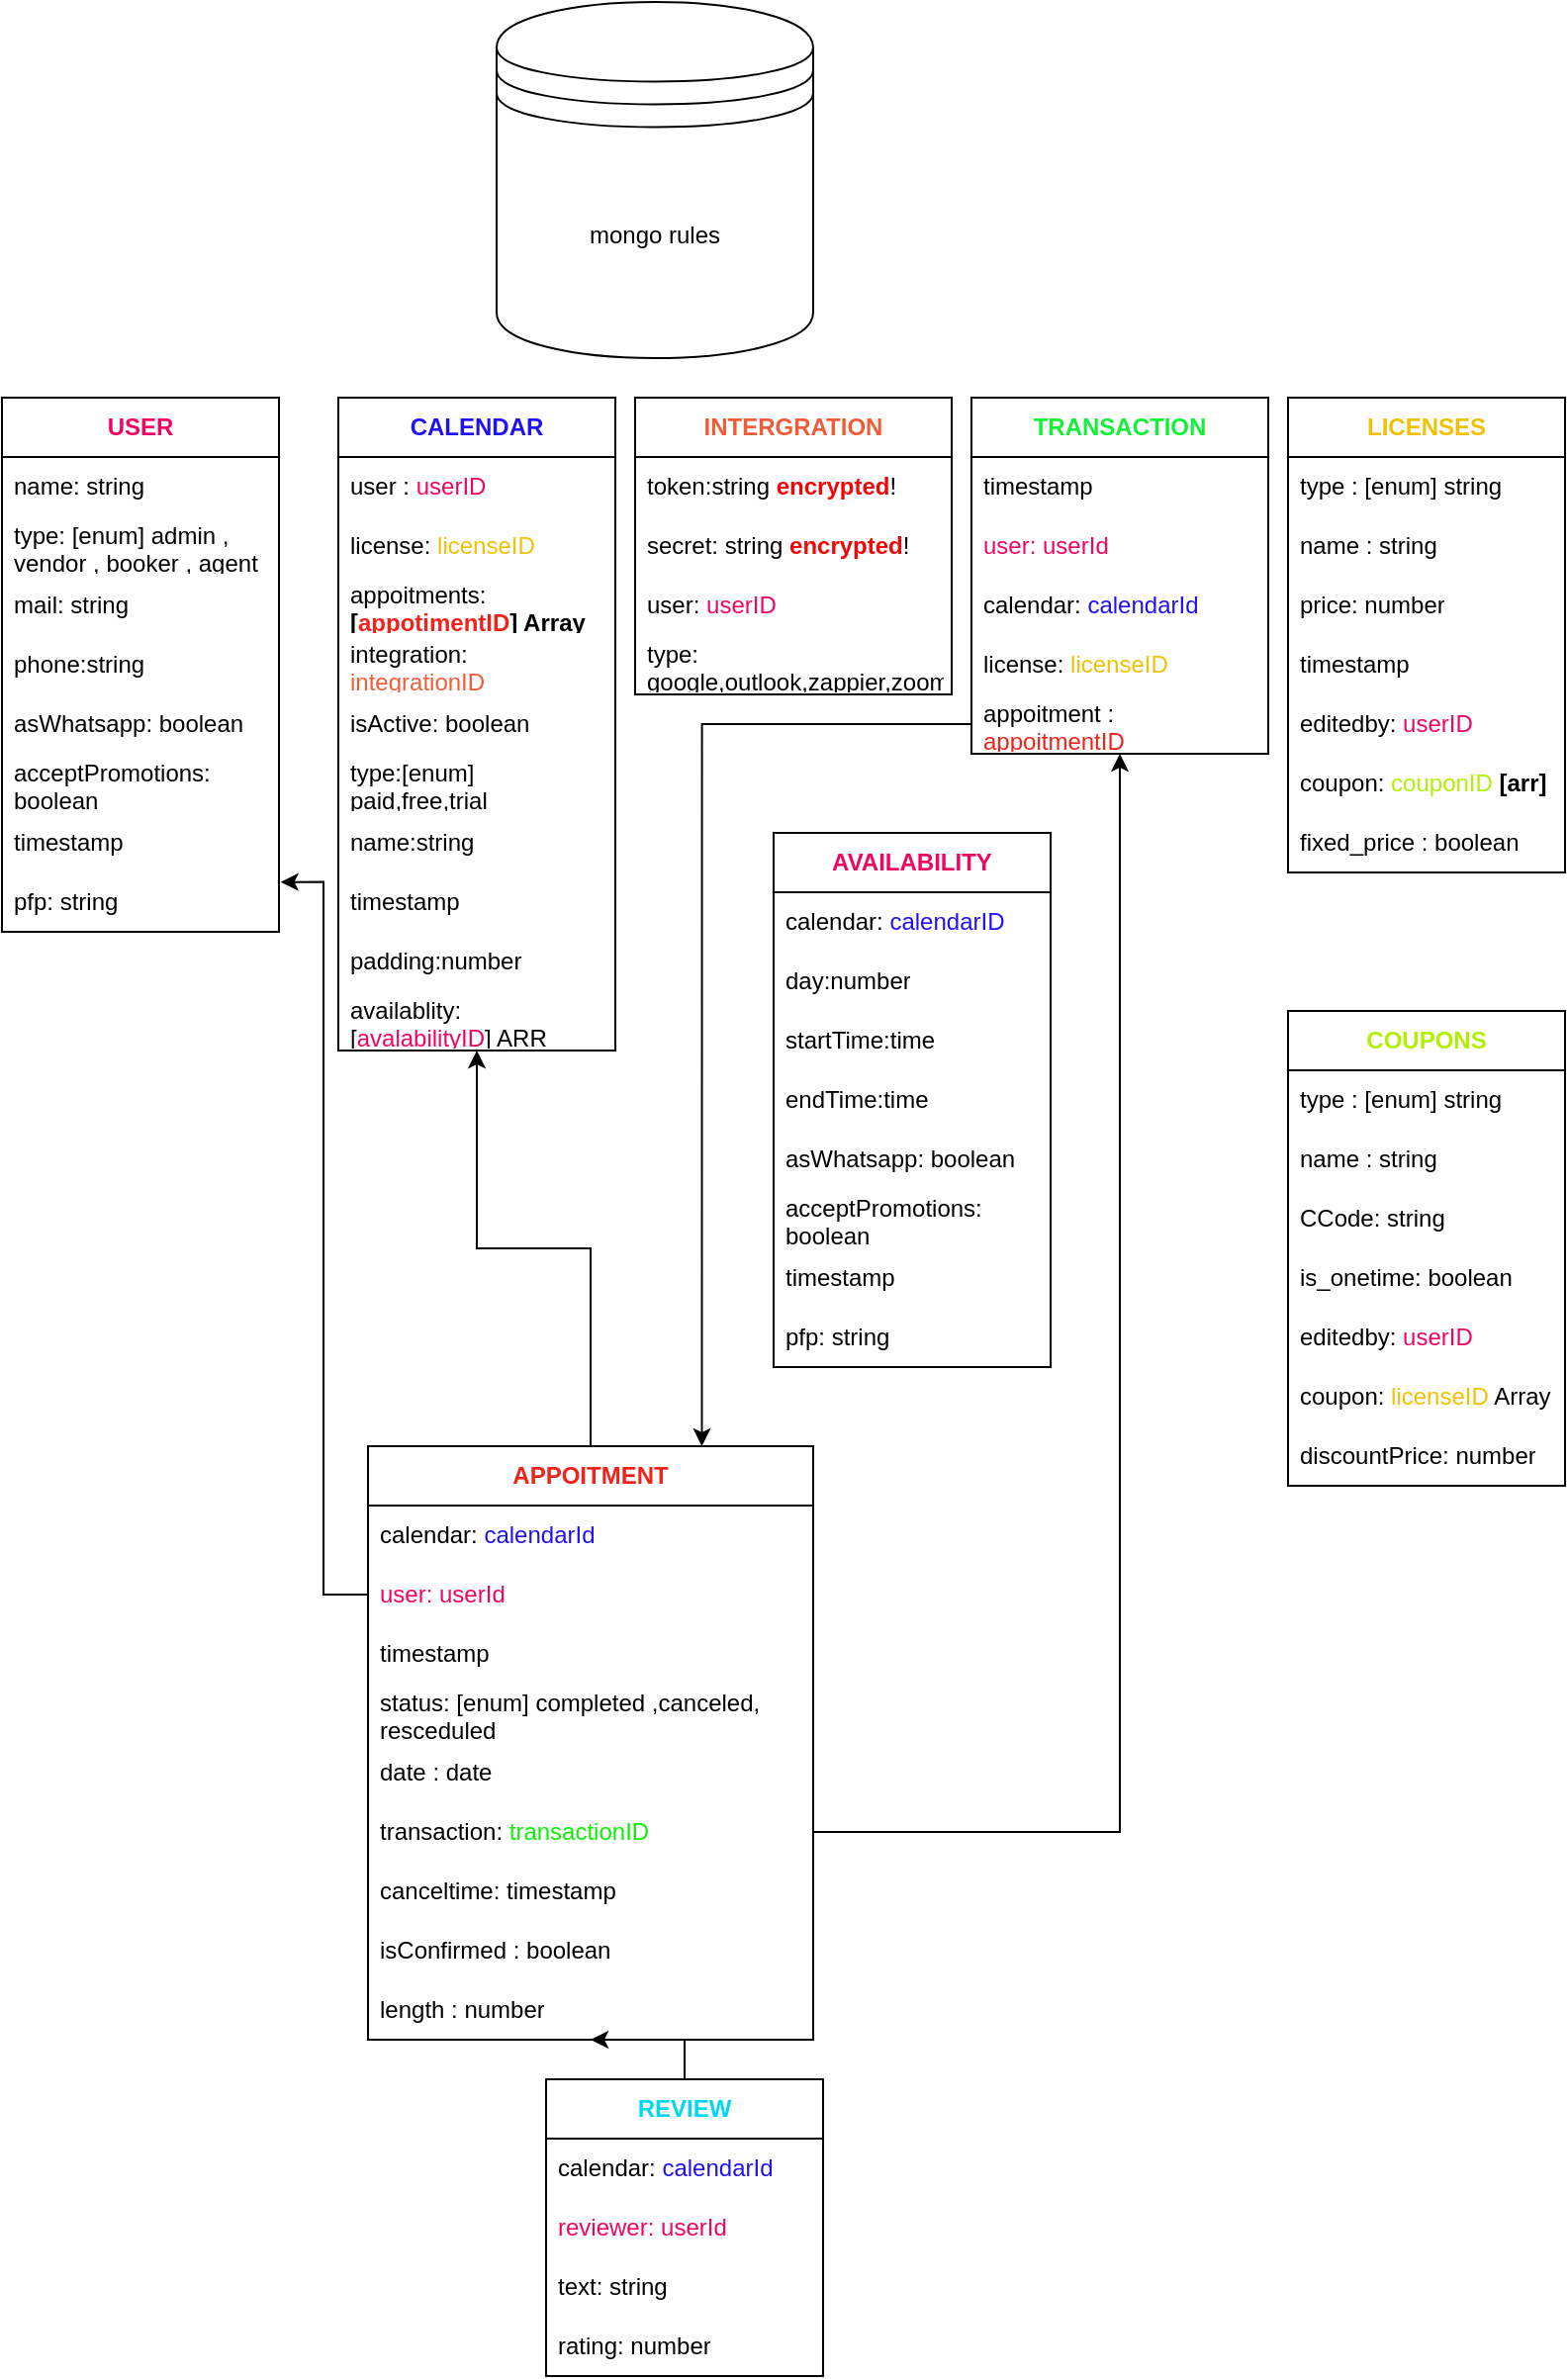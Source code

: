 <mxfile version="21.3.2" type="github">
  <diagram name="Page-1" id="MBq4hH_raI7RmTqI3xbw">
    <mxGraphModel dx="936" dy="518" grid="1" gridSize="10" guides="1" tooltips="1" connect="1" arrows="1" fold="1" page="1" pageScale="1" pageWidth="850" pageHeight="1100" math="0" shadow="0">
      <root>
        <mxCell id="0" />
        <mxCell id="1" parent="0" />
        <mxCell id="I8gC724Ou1L6c4jaeJXv-1" value="mongo rules" style="shape=datastore;whiteSpace=wrap;html=1;" vertex="1" parent="1">
          <mxGeometry x="310" y="10" width="160" height="180" as="geometry" />
        </mxCell>
        <mxCell id="I8gC724Ou1L6c4jaeJXv-7" value="&lt;b&gt;&lt;font color=&quot;#f00563&quot;&gt;USER&lt;/font&gt;&lt;/b&gt;" style="swimlane;fontStyle=0;childLayout=stackLayout;horizontal=1;startSize=30;horizontalStack=0;resizeParent=1;resizeParentMax=0;resizeLast=0;collapsible=1;marginBottom=0;whiteSpace=wrap;html=1;" vertex="1" parent="1">
          <mxGeometry x="60" y="210" width="140" height="270" as="geometry" />
        </mxCell>
        <mxCell id="I8gC724Ou1L6c4jaeJXv-9" value="name: string" style="text;strokeColor=none;fillColor=none;align=left;verticalAlign=middle;spacingLeft=4;spacingRight=4;overflow=hidden;points=[[0,0.5],[1,0.5]];portConstraint=eastwest;rotatable=0;whiteSpace=wrap;html=1;" vertex="1" parent="I8gC724Ou1L6c4jaeJXv-7">
          <mxGeometry y="30" width="140" height="30" as="geometry" />
        </mxCell>
        <mxCell id="I8gC724Ou1L6c4jaeJXv-10" value="type: [enum] admin , vendor , booker , agent" style="text;strokeColor=none;fillColor=none;align=left;verticalAlign=middle;spacingLeft=4;spacingRight=4;overflow=hidden;points=[[0,0.5],[1,0.5]];portConstraint=eastwest;rotatable=0;whiteSpace=wrap;html=1;" vertex="1" parent="I8gC724Ou1L6c4jaeJXv-7">
          <mxGeometry y="60" width="140" height="30" as="geometry" />
        </mxCell>
        <mxCell id="I8gC724Ou1L6c4jaeJXv-44" value="mail: string" style="text;strokeColor=none;fillColor=none;align=left;verticalAlign=middle;spacingLeft=4;spacingRight=4;overflow=hidden;points=[[0,0.5],[1,0.5]];portConstraint=eastwest;rotatable=0;whiteSpace=wrap;html=1;" vertex="1" parent="I8gC724Ou1L6c4jaeJXv-7">
          <mxGeometry y="90" width="140" height="30" as="geometry" />
        </mxCell>
        <mxCell id="I8gC724Ou1L6c4jaeJXv-45" value="phone:string" style="text;strokeColor=none;fillColor=none;align=left;verticalAlign=middle;spacingLeft=4;spacingRight=4;overflow=hidden;points=[[0,0.5],[1,0.5]];portConstraint=eastwest;rotatable=0;whiteSpace=wrap;html=1;" vertex="1" parent="I8gC724Ou1L6c4jaeJXv-7">
          <mxGeometry y="120" width="140" height="30" as="geometry" />
        </mxCell>
        <mxCell id="I8gC724Ou1L6c4jaeJXv-46" value="asWhatsapp: boolean" style="text;strokeColor=none;fillColor=none;align=left;verticalAlign=middle;spacingLeft=4;spacingRight=4;overflow=hidden;points=[[0,0.5],[1,0.5]];portConstraint=eastwest;rotatable=0;whiteSpace=wrap;html=1;" vertex="1" parent="I8gC724Ou1L6c4jaeJXv-7">
          <mxGeometry y="150" width="140" height="30" as="geometry" />
        </mxCell>
        <mxCell id="I8gC724Ou1L6c4jaeJXv-47" value="acceptPromotions: boolean" style="text;strokeColor=none;fillColor=none;align=left;verticalAlign=middle;spacingLeft=4;spacingRight=4;overflow=hidden;points=[[0,0.5],[1,0.5]];portConstraint=eastwest;rotatable=0;whiteSpace=wrap;html=1;" vertex="1" parent="I8gC724Ou1L6c4jaeJXv-7">
          <mxGeometry y="180" width="140" height="30" as="geometry" />
        </mxCell>
        <mxCell id="I8gC724Ou1L6c4jaeJXv-48" value="timestamp" style="text;strokeColor=none;fillColor=none;align=left;verticalAlign=middle;spacingLeft=4;spacingRight=4;overflow=hidden;points=[[0,0.5],[1,0.5]];portConstraint=eastwest;rotatable=0;whiteSpace=wrap;html=1;" vertex="1" parent="I8gC724Ou1L6c4jaeJXv-7">
          <mxGeometry y="210" width="140" height="30" as="geometry" />
        </mxCell>
        <mxCell id="I8gC724Ou1L6c4jaeJXv-49" value="pfp: string" style="text;strokeColor=none;fillColor=none;align=left;verticalAlign=middle;spacingLeft=4;spacingRight=4;overflow=hidden;points=[[0,0.5],[1,0.5]];portConstraint=eastwest;rotatable=0;whiteSpace=wrap;html=1;" vertex="1" parent="I8gC724Ou1L6c4jaeJXv-7">
          <mxGeometry y="240" width="140" height="30" as="geometry" />
        </mxCell>
        <mxCell id="I8gC724Ou1L6c4jaeJXv-11" value="&lt;font color=&quot;#2011f0&quot;&gt;&lt;b&gt;CALENDAR&lt;/b&gt;&lt;/font&gt;" style="swimlane;fontStyle=0;childLayout=stackLayout;horizontal=1;startSize=30;horizontalStack=0;resizeParent=1;resizeParentMax=0;resizeLast=0;collapsible=1;marginBottom=0;whiteSpace=wrap;html=1;" vertex="1" parent="1">
          <mxGeometry x="230" y="210" width="140" height="330" as="geometry" />
        </mxCell>
        <mxCell id="I8gC724Ou1L6c4jaeJXv-12" value="user : &lt;font color=&quot;#f00563&quot;&gt;userID&lt;/font&gt;" style="text;strokeColor=none;fillColor=none;align=left;verticalAlign=middle;spacingLeft=4;spacingRight=4;overflow=hidden;points=[[0,0.5],[1,0.5]];portConstraint=eastwest;rotatable=0;whiteSpace=wrap;html=1;" vertex="1" parent="I8gC724Ou1L6c4jaeJXv-11">
          <mxGeometry y="30" width="140" height="30" as="geometry" />
        </mxCell>
        <mxCell id="I8gC724Ou1L6c4jaeJXv-13" value="license: &lt;font color=&quot;#f0c105&quot;&gt;licenseID&lt;/font&gt;" style="text;strokeColor=none;fillColor=none;align=left;verticalAlign=middle;spacingLeft=4;spacingRight=4;overflow=hidden;points=[[0,0.5],[1,0.5]];portConstraint=eastwest;rotatable=0;whiteSpace=wrap;html=1;" vertex="1" parent="I8gC724Ou1L6c4jaeJXv-11">
          <mxGeometry y="60" width="140" height="30" as="geometry" />
        </mxCell>
        <mxCell id="I8gC724Ou1L6c4jaeJXv-14" value="appoitments: &lt;b&gt;[&lt;font color=&quot;#f0221a&quot;&gt;appotimentID&lt;/font&gt;] Array&lt;/b&gt;" style="text;strokeColor=none;fillColor=none;align=left;verticalAlign=middle;spacingLeft=4;spacingRight=4;overflow=hidden;points=[[0,0.5],[1,0.5]];portConstraint=eastwest;rotatable=0;whiteSpace=wrap;html=1;" vertex="1" parent="I8gC724Ou1L6c4jaeJXv-11">
          <mxGeometry y="90" width="140" height="30" as="geometry" />
        </mxCell>
        <mxCell id="I8gC724Ou1L6c4jaeJXv-87" value="integration: &lt;font color=&quot;#f05c37&quot;&gt;integrationID&lt;/font&gt;" style="text;strokeColor=none;fillColor=none;align=left;verticalAlign=middle;spacingLeft=4;spacingRight=4;overflow=hidden;points=[[0,0.5],[1,0.5]];portConstraint=eastwest;rotatable=0;whiteSpace=wrap;html=1;" vertex="1" parent="I8gC724Ou1L6c4jaeJXv-11">
          <mxGeometry y="120" width="140" height="30" as="geometry" />
        </mxCell>
        <mxCell id="I8gC724Ou1L6c4jaeJXv-88" value="isActive: boolean" style="text;strokeColor=none;fillColor=none;align=left;verticalAlign=middle;spacingLeft=4;spacingRight=4;overflow=hidden;points=[[0,0.5],[1,0.5]];portConstraint=eastwest;rotatable=0;whiteSpace=wrap;html=1;" vertex="1" parent="I8gC724Ou1L6c4jaeJXv-11">
          <mxGeometry y="150" width="140" height="30" as="geometry" />
        </mxCell>
        <mxCell id="I8gC724Ou1L6c4jaeJXv-89" value="type:[enum] paid,free,trial" style="text;strokeColor=none;fillColor=none;align=left;verticalAlign=middle;spacingLeft=4;spacingRight=4;overflow=hidden;points=[[0,0.5],[1,0.5]];portConstraint=eastwest;rotatable=0;whiteSpace=wrap;html=1;" vertex="1" parent="I8gC724Ou1L6c4jaeJXv-11">
          <mxGeometry y="180" width="140" height="30" as="geometry" />
        </mxCell>
        <mxCell id="I8gC724Ou1L6c4jaeJXv-90" value="name:string" style="text;strokeColor=none;fillColor=none;align=left;verticalAlign=middle;spacingLeft=4;spacingRight=4;overflow=hidden;points=[[0,0.5],[1,0.5]];portConstraint=eastwest;rotatable=0;whiteSpace=wrap;html=1;" vertex="1" parent="I8gC724Ou1L6c4jaeJXv-11">
          <mxGeometry y="210" width="140" height="30" as="geometry" />
        </mxCell>
        <mxCell id="I8gC724Ou1L6c4jaeJXv-91" value="timestamp" style="text;strokeColor=none;fillColor=none;align=left;verticalAlign=middle;spacingLeft=4;spacingRight=4;overflow=hidden;points=[[0,0.5],[1,0.5]];portConstraint=eastwest;rotatable=0;whiteSpace=wrap;html=1;" vertex="1" parent="I8gC724Ou1L6c4jaeJXv-11">
          <mxGeometry y="240" width="140" height="30" as="geometry" />
        </mxCell>
        <mxCell id="I8gC724Ou1L6c4jaeJXv-92" value="padding:number" style="text;strokeColor=none;fillColor=none;align=left;verticalAlign=middle;spacingLeft=4;spacingRight=4;overflow=hidden;points=[[0,0.5],[1,0.5]];portConstraint=eastwest;rotatable=0;whiteSpace=wrap;html=1;" vertex="1" parent="I8gC724Ou1L6c4jaeJXv-11">
          <mxGeometry y="270" width="140" height="30" as="geometry" />
        </mxCell>
        <mxCell id="I8gC724Ou1L6c4jaeJXv-93" value="availablity: [&lt;font color=&quot;#f00563&quot;&gt;avalabilityID&lt;/font&gt;] ARR" style="text;strokeColor=none;fillColor=none;align=left;verticalAlign=middle;spacingLeft=4;spacingRight=4;overflow=hidden;points=[[0,0.5],[1,0.5]];portConstraint=eastwest;rotatable=0;whiteSpace=wrap;html=1;" vertex="1" parent="I8gC724Ou1L6c4jaeJXv-11">
          <mxGeometry y="300" width="140" height="30" as="geometry" />
        </mxCell>
        <mxCell id="I8gC724Ou1L6c4jaeJXv-15" value="&lt;b&gt;&lt;font color=&quot;#f05c37&quot;&gt;INTERGRATION&lt;/font&gt;&lt;/b&gt;" style="swimlane;fontStyle=0;childLayout=stackLayout;horizontal=1;startSize=30;horizontalStack=0;resizeParent=1;resizeParentMax=0;resizeLast=0;collapsible=1;marginBottom=0;whiteSpace=wrap;html=1;" vertex="1" parent="1">
          <mxGeometry x="380" y="210" width="160" height="150" as="geometry" />
        </mxCell>
        <mxCell id="I8gC724Ou1L6c4jaeJXv-16" value="token:string &lt;font color=&quot;#f00707&quot;&gt;&lt;b&gt;encrypted&lt;/b&gt;&lt;/font&gt;!" style="text;strokeColor=none;fillColor=none;align=left;verticalAlign=middle;spacingLeft=4;spacingRight=4;overflow=hidden;points=[[0,0.5],[1,0.5]];portConstraint=eastwest;rotatable=0;whiteSpace=wrap;html=1;" vertex="1" parent="I8gC724Ou1L6c4jaeJXv-15">
          <mxGeometry y="30" width="160" height="30" as="geometry" />
        </mxCell>
        <mxCell id="I8gC724Ou1L6c4jaeJXv-17" value="secret: string&amp;nbsp;&lt;b style=&quot;color: rgb(240, 7, 7);&quot;&gt;encrypted&lt;/b&gt;!" style="text;strokeColor=none;fillColor=none;align=left;verticalAlign=middle;spacingLeft=4;spacingRight=4;overflow=hidden;points=[[0,0.5],[1,0.5]];portConstraint=eastwest;rotatable=0;whiteSpace=wrap;html=1;" vertex="1" parent="I8gC724Ou1L6c4jaeJXv-15">
          <mxGeometry y="60" width="160" height="30" as="geometry" />
        </mxCell>
        <mxCell id="I8gC724Ou1L6c4jaeJXv-18" value="user: &lt;font color=&quot;#f00563&quot;&gt;userID&lt;/font&gt;" style="text;strokeColor=none;fillColor=none;align=left;verticalAlign=middle;spacingLeft=4;spacingRight=4;overflow=hidden;points=[[0,0.5],[1,0.5]];portConstraint=eastwest;rotatable=0;whiteSpace=wrap;html=1;" vertex="1" parent="I8gC724Ou1L6c4jaeJXv-15">
          <mxGeometry y="90" width="160" height="30" as="geometry" />
        </mxCell>
        <mxCell id="I8gC724Ou1L6c4jaeJXv-94" value="type: google,outlook,zappier,zoom" style="text;strokeColor=none;fillColor=none;align=left;verticalAlign=middle;spacingLeft=4;spacingRight=4;overflow=hidden;points=[[0,0.5],[1,0.5]];portConstraint=eastwest;rotatable=0;whiteSpace=wrap;html=1;" vertex="1" parent="I8gC724Ou1L6c4jaeJXv-15">
          <mxGeometry y="120" width="160" height="30" as="geometry" />
        </mxCell>
        <mxCell id="I8gC724Ou1L6c4jaeJXv-19" value="&lt;font color=&quot;#13f038&quot;&gt;&lt;b&gt;TRANSACTION&lt;/b&gt;&lt;/font&gt;" style="swimlane;fontStyle=0;childLayout=stackLayout;horizontal=1;startSize=30;horizontalStack=0;resizeParent=1;resizeParentMax=0;resizeLast=0;collapsible=1;marginBottom=0;whiteSpace=wrap;html=1;" vertex="1" parent="1">
          <mxGeometry x="550" y="210" width="150" height="180" as="geometry" />
        </mxCell>
        <mxCell id="I8gC724Ou1L6c4jaeJXv-20" value="timestamp" style="text;strokeColor=none;fillColor=none;align=left;verticalAlign=middle;spacingLeft=4;spacingRight=4;overflow=hidden;points=[[0,0.5],[1,0.5]];portConstraint=eastwest;rotatable=0;whiteSpace=wrap;html=1;" vertex="1" parent="I8gC724Ou1L6c4jaeJXv-19">
          <mxGeometry y="30" width="150" height="30" as="geometry" />
        </mxCell>
        <mxCell id="I8gC724Ou1L6c4jaeJXv-77" value="&lt;font color=&quot;#f00563&quot;&gt;user: userId&lt;/font&gt;" style="text;strokeColor=none;fillColor=none;align=left;verticalAlign=middle;spacingLeft=4;spacingRight=4;overflow=hidden;points=[[0,0.5],[1,0.5]];portConstraint=eastwest;rotatable=0;whiteSpace=wrap;html=1;" vertex="1" parent="I8gC724Ou1L6c4jaeJXv-19">
          <mxGeometry y="60" width="150" height="30" as="geometry" />
        </mxCell>
        <mxCell id="I8gC724Ou1L6c4jaeJXv-78" value="calendar: &lt;font color=&quot;#2011f0&quot;&gt;calendarId&lt;/font&gt;" style="text;strokeColor=none;fillColor=none;align=left;verticalAlign=middle;spacingLeft=4;spacingRight=4;overflow=hidden;points=[[0,0.5],[1,0.5]];portConstraint=eastwest;rotatable=0;whiteSpace=wrap;html=1;" vertex="1" parent="I8gC724Ou1L6c4jaeJXv-19">
          <mxGeometry y="90" width="150" height="30" as="geometry" />
        </mxCell>
        <mxCell id="I8gC724Ou1L6c4jaeJXv-82" value="license: &lt;font color=&quot;#f0c105&quot;&gt;licenseID&lt;/font&gt;" style="text;strokeColor=none;fillColor=none;align=left;verticalAlign=middle;spacingLeft=4;spacingRight=4;overflow=hidden;points=[[0,0.5],[1,0.5]];portConstraint=eastwest;rotatable=0;whiteSpace=wrap;html=1;" vertex="1" parent="I8gC724Ou1L6c4jaeJXv-19">
          <mxGeometry y="120" width="150" height="30" as="geometry" />
        </mxCell>
        <mxCell id="I8gC724Ou1L6c4jaeJXv-22" value="appoitment : &lt;font color=&quot;#f0221a&quot;&gt;appoitmentID&lt;/font&gt;" style="text;strokeColor=none;fillColor=none;align=left;verticalAlign=middle;spacingLeft=4;spacingRight=4;overflow=hidden;points=[[0,0.5],[1,0.5]];portConstraint=eastwest;rotatable=0;whiteSpace=wrap;html=1;" vertex="1" parent="I8gC724Ou1L6c4jaeJXv-19">
          <mxGeometry y="150" width="150" height="30" as="geometry" />
        </mxCell>
        <mxCell id="I8gC724Ou1L6c4jaeJXv-23" value="&lt;font color=&quot;#f0c105&quot;&gt;&lt;b&gt;LICENSES&lt;/b&gt;&lt;/font&gt;" style="swimlane;fontStyle=0;childLayout=stackLayout;horizontal=1;startSize=30;horizontalStack=0;resizeParent=1;resizeParentMax=0;resizeLast=0;collapsible=1;marginBottom=0;whiteSpace=wrap;html=1;" vertex="1" parent="1">
          <mxGeometry x="710" y="210" width="140" height="240" as="geometry" />
        </mxCell>
        <mxCell id="I8gC724Ou1L6c4jaeJXv-24" value="type : [enum] string" style="text;strokeColor=none;fillColor=none;align=left;verticalAlign=middle;spacingLeft=4;spacingRight=4;overflow=hidden;points=[[0,0.5],[1,0.5]];portConstraint=eastwest;rotatable=0;whiteSpace=wrap;html=1;" vertex="1" parent="I8gC724Ou1L6c4jaeJXv-23">
          <mxGeometry y="30" width="140" height="30" as="geometry" />
        </mxCell>
        <mxCell id="I8gC724Ou1L6c4jaeJXv-25" value="name : string" style="text;strokeColor=none;fillColor=none;align=left;verticalAlign=middle;spacingLeft=4;spacingRight=4;overflow=hidden;points=[[0,0.5],[1,0.5]];portConstraint=eastwest;rotatable=0;whiteSpace=wrap;html=1;" vertex="1" parent="I8gC724Ou1L6c4jaeJXv-23">
          <mxGeometry y="60" width="140" height="30" as="geometry" />
        </mxCell>
        <mxCell id="I8gC724Ou1L6c4jaeJXv-27" value="price: number" style="text;strokeColor=none;fillColor=none;align=left;verticalAlign=middle;spacingLeft=4;spacingRight=4;overflow=hidden;points=[[0,0.5],[1,0.5]];portConstraint=eastwest;rotatable=0;whiteSpace=wrap;html=1;" vertex="1" parent="I8gC724Ou1L6c4jaeJXv-23">
          <mxGeometry y="90" width="140" height="30" as="geometry" />
        </mxCell>
        <mxCell id="I8gC724Ou1L6c4jaeJXv-28" value="timestamp" style="text;strokeColor=none;fillColor=none;align=left;verticalAlign=middle;spacingLeft=4;spacingRight=4;overflow=hidden;points=[[0,0.5],[1,0.5]];portConstraint=eastwest;rotatable=0;whiteSpace=wrap;html=1;" vertex="1" parent="I8gC724Ou1L6c4jaeJXv-23">
          <mxGeometry y="120" width="140" height="30" as="geometry" />
        </mxCell>
        <mxCell id="I8gC724Ou1L6c4jaeJXv-29" value="editedby: &lt;font color=&quot;#f00563&quot;&gt;userID&lt;/font&gt;" style="text;strokeColor=none;fillColor=none;align=left;verticalAlign=middle;spacingLeft=4;spacingRight=4;overflow=hidden;points=[[0,0.5],[1,0.5]];portConstraint=eastwest;rotatable=0;whiteSpace=wrap;html=1;" vertex="1" parent="I8gC724Ou1L6c4jaeJXv-23">
          <mxGeometry y="150" width="140" height="30" as="geometry" />
        </mxCell>
        <mxCell id="I8gC724Ou1L6c4jaeJXv-30" value="coupon: &lt;font color=&quot;#b1f002&quot;&gt;couponID &lt;/font&gt;&lt;b&gt;[arr]&lt;/b&gt;" style="text;strokeColor=none;fillColor=none;align=left;verticalAlign=middle;spacingLeft=4;spacingRight=4;overflow=hidden;points=[[0,0.5],[1,0.5]];portConstraint=eastwest;rotatable=0;whiteSpace=wrap;html=1;" vertex="1" parent="I8gC724Ou1L6c4jaeJXv-23">
          <mxGeometry y="180" width="140" height="30" as="geometry" />
        </mxCell>
        <mxCell id="I8gC724Ou1L6c4jaeJXv-26" value="fixed_price : boolean" style="text;strokeColor=none;fillColor=none;align=left;verticalAlign=middle;spacingLeft=4;spacingRight=4;overflow=hidden;points=[[0,0.5],[1,0.5]];portConstraint=eastwest;rotatable=0;whiteSpace=wrap;html=1;" vertex="1" parent="I8gC724Ou1L6c4jaeJXv-23">
          <mxGeometry y="210" width="140" height="30" as="geometry" />
        </mxCell>
        <mxCell id="I8gC724Ou1L6c4jaeJXv-31" value="&lt;font color=&quot;#b1f002&quot;&gt;&lt;b&gt;COUPONS&lt;/b&gt;&lt;/font&gt;" style="swimlane;fontStyle=0;childLayout=stackLayout;horizontal=1;startSize=30;horizontalStack=0;resizeParent=1;resizeParentMax=0;resizeLast=0;collapsible=1;marginBottom=0;whiteSpace=wrap;html=1;" vertex="1" parent="1">
          <mxGeometry x="710" y="520" width="140" height="240" as="geometry" />
        </mxCell>
        <mxCell id="I8gC724Ou1L6c4jaeJXv-32" value="type : [enum] string" style="text;strokeColor=none;fillColor=none;align=left;verticalAlign=middle;spacingLeft=4;spacingRight=4;overflow=hidden;points=[[0,0.5],[1,0.5]];portConstraint=eastwest;rotatable=0;whiteSpace=wrap;html=1;" vertex="1" parent="I8gC724Ou1L6c4jaeJXv-31">
          <mxGeometry y="30" width="140" height="30" as="geometry" />
        </mxCell>
        <mxCell id="I8gC724Ou1L6c4jaeJXv-33" value="name : string" style="text;strokeColor=none;fillColor=none;align=left;verticalAlign=middle;spacingLeft=4;spacingRight=4;overflow=hidden;points=[[0,0.5],[1,0.5]];portConstraint=eastwest;rotatable=0;whiteSpace=wrap;html=1;" vertex="1" parent="I8gC724Ou1L6c4jaeJXv-31">
          <mxGeometry y="60" width="140" height="30" as="geometry" />
        </mxCell>
        <mxCell id="I8gC724Ou1L6c4jaeJXv-34" value="CCode: string" style="text;strokeColor=none;fillColor=none;align=left;verticalAlign=middle;spacingLeft=4;spacingRight=4;overflow=hidden;points=[[0,0.5],[1,0.5]];portConstraint=eastwest;rotatable=0;whiteSpace=wrap;html=1;" vertex="1" parent="I8gC724Ou1L6c4jaeJXv-31">
          <mxGeometry y="90" width="140" height="30" as="geometry" />
        </mxCell>
        <mxCell id="I8gC724Ou1L6c4jaeJXv-35" value="is_onetime: boolean" style="text;strokeColor=none;fillColor=none;align=left;verticalAlign=middle;spacingLeft=4;spacingRight=4;overflow=hidden;points=[[0,0.5],[1,0.5]];portConstraint=eastwest;rotatable=0;whiteSpace=wrap;html=1;" vertex="1" parent="I8gC724Ou1L6c4jaeJXv-31">
          <mxGeometry y="120" width="140" height="30" as="geometry" />
        </mxCell>
        <mxCell id="I8gC724Ou1L6c4jaeJXv-36" value="editedby: &lt;font color=&quot;#f00563&quot;&gt;userID&lt;/font&gt;" style="text;strokeColor=none;fillColor=none;align=left;verticalAlign=middle;spacingLeft=4;spacingRight=4;overflow=hidden;points=[[0,0.5],[1,0.5]];portConstraint=eastwest;rotatable=0;whiteSpace=wrap;html=1;" vertex="1" parent="I8gC724Ou1L6c4jaeJXv-31">
          <mxGeometry y="150" width="140" height="30" as="geometry" />
        </mxCell>
        <mxCell id="I8gC724Ou1L6c4jaeJXv-37" value="coupon: &lt;font color=&quot;#f0c105&quot;&gt;licenseID &lt;/font&gt;Array" style="text;strokeColor=none;fillColor=none;align=left;verticalAlign=middle;spacingLeft=4;spacingRight=4;overflow=hidden;points=[[0,0.5],[1,0.5]];portConstraint=eastwest;rotatable=0;whiteSpace=wrap;html=1;" vertex="1" parent="I8gC724Ou1L6c4jaeJXv-31">
          <mxGeometry y="180" width="140" height="30" as="geometry" />
        </mxCell>
        <mxCell id="I8gC724Ou1L6c4jaeJXv-38" value="discountPrice: number" style="text;strokeColor=none;fillColor=none;align=left;verticalAlign=middle;spacingLeft=4;spacingRight=4;overflow=hidden;points=[[0,0.5],[1,0.5]];portConstraint=eastwest;rotatable=0;whiteSpace=wrap;html=1;" vertex="1" parent="I8gC724Ou1L6c4jaeJXv-31">
          <mxGeometry y="210" width="140" height="30" as="geometry" />
        </mxCell>
        <mxCell id="I8gC724Ou1L6c4jaeJXv-58" style="edgeStyle=orthogonalEdgeStyle;rounded=0;orthogonalLoop=1;jettySize=auto;html=1;" edge="1" parent="1" source="I8gC724Ou1L6c4jaeJXv-39" target="I8gC724Ou1L6c4jaeJXv-11">
          <mxGeometry relative="1" as="geometry" />
        </mxCell>
        <mxCell id="I8gC724Ou1L6c4jaeJXv-39" value="&lt;font color=&quot;#f0221a&quot;&gt;&lt;b&gt;APPOITMENT&lt;/b&gt;&lt;/font&gt;" style="swimlane;fontStyle=0;childLayout=stackLayout;horizontal=1;startSize=30;horizontalStack=0;resizeParent=1;resizeParentMax=0;resizeLast=0;collapsible=1;marginBottom=0;whiteSpace=wrap;html=1;" vertex="1" parent="1">
          <mxGeometry x="245" y="740" width="225" height="300" as="geometry" />
        </mxCell>
        <mxCell id="I8gC724Ou1L6c4jaeJXv-59" value="calendar: &lt;font color=&quot;#2011f0&quot;&gt;calendarId&lt;/font&gt;" style="text;strokeColor=none;fillColor=none;align=left;verticalAlign=middle;spacingLeft=4;spacingRight=4;overflow=hidden;points=[[0,0.5],[1,0.5]];portConstraint=eastwest;rotatable=0;whiteSpace=wrap;html=1;" vertex="1" parent="I8gC724Ou1L6c4jaeJXv-39">
          <mxGeometry y="30" width="225" height="30" as="geometry" />
        </mxCell>
        <mxCell id="I8gC724Ou1L6c4jaeJXv-60" value="&lt;font color=&quot;#f00563&quot;&gt;user: userId&lt;/font&gt;" style="text;strokeColor=none;fillColor=none;align=left;verticalAlign=middle;spacingLeft=4;spacingRight=4;overflow=hidden;points=[[0,0.5],[1,0.5]];portConstraint=eastwest;rotatable=0;whiteSpace=wrap;html=1;" vertex="1" parent="I8gC724Ou1L6c4jaeJXv-39">
          <mxGeometry y="60" width="225" height="30" as="geometry" />
        </mxCell>
        <mxCell id="I8gC724Ou1L6c4jaeJXv-40" value="timestamp" style="text;strokeColor=none;fillColor=none;align=left;verticalAlign=middle;spacingLeft=4;spacingRight=4;overflow=hidden;points=[[0,0.5],[1,0.5]];portConstraint=eastwest;rotatable=0;whiteSpace=wrap;html=1;" vertex="1" parent="I8gC724Ou1L6c4jaeJXv-39">
          <mxGeometry y="90" width="225" height="30" as="geometry" />
        </mxCell>
        <mxCell id="I8gC724Ou1L6c4jaeJXv-68" value="status: [enum] completed ,canceled, resceduled" style="text;strokeColor=none;fillColor=none;align=left;verticalAlign=middle;spacingLeft=4;spacingRight=4;overflow=hidden;points=[[0,0.5],[1,0.5]];portConstraint=eastwest;rotatable=0;whiteSpace=wrap;html=1;" vertex="1" parent="I8gC724Ou1L6c4jaeJXv-39">
          <mxGeometry y="120" width="225" height="30" as="geometry" />
        </mxCell>
        <mxCell id="I8gC724Ou1L6c4jaeJXv-41" value="date : date" style="text;strokeColor=none;fillColor=none;align=left;verticalAlign=middle;spacingLeft=4;spacingRight=4;overflow=hidden;points=[[0,0.5],[1,0.5]];portConstraint=eastwest;rotatable=0;whiteSpace=wrap;html=1;" vertex="1" parent="I8gC724Ou1L6c4jaeJXv-39">
          <mxGeometry y="150" width="225" height="30" as="geometry" />
        </mxCell>
        <mxCell id="I8gC724Ou1L6c4jaeJXv-73" value="transaction: &lt;font color=&quot;#0df005&quot;&gt;transactionID&lt;/font&gt;" style="text;strokeColor=none;fillColor=none;align=left;verticalAlign=middle;spacingLeft=4;spacingRight=4;overflow=hidden;points=[[0,0.5],[1,0.5]];portConstraint=eastwest;rotatable=0;whiteSpace=wrap;html=1;" vertex="1" parent="I8gC724Ou1L6c4jaeJXv-39">
          <mxGeometry y="180" width="225" height="30" as="geometry" />
        </mxCell>
        <mxCell id="I8gC724Ou1L6c4jaeJXv-72" value="canceltime: timestamp" style="text;strokeColor=none;fillColor=none;align=left;verticalAlign=middle;spacingLeft=4;spacingRight=4;overflow=hidden;points=[[0,0.5],[1,0.5]];portConstraint=eastwest;rotatable=0;whiteSpace=wrap;html=1;" vertex="1" parent="I8gC724Ou1L6c4jaeJXv-39">
          <mxGeometry y="210" width="225" height="30" as="geometry" />
        </mxCell>
        <mxCell id="I8gC724Ou1L6c4jaeJXv-70" value="isConfirmed : boolean" style="text;strokeColor=none;fillColor=none;align=left;verticalAlign=middle;spacingLeft=4;spacingRight=4;overflow=hidden;points=[[0,0.5],[1,0.5]];portConstraint=eastwest;rotatable=0;whiteSpace=wrap;html=1;" vertex="1" parent="I8gC724Ou1L6c4jaeJXv-39">
          <mxGeometry y="240" width="225" height="30" as="geometry" />
        </mxCell>
        <mxCell id="I8gC724Ou1L6c4jaeJXv-42" value="length : number" style="text;strokeColor=none;fillColor=none;align=left;verticalAlign=middle;spacingLeft=4;spacingRight=4;overflow=hidden;points=[[0,0.5],[1,0.5]];portConstraint=eastwest;rotatable=0;whiteSpace=wrap;html=1;" vertex="1" parent="I8gC724Ou1L6c4jaeJXv-39">
          <mxGeometry y="270" width="225" height="30" as="geometry" />
        </mxCell>
        <mxCell id="I8gC724Ou1L6c4jaeJXv-55" style="edgeStyle=orthogonalEdgeStyle;rounded=0;orthogonalLoop=1;jettySize=auto;html=1;" edge="1" parent="1" source="I8gC724Ou1L6c4jaeJXv-50" target="I8gC724Ou1L6c4jaeJXv-39">
          <mxGeometry relative="1" as="geometry" />
        </mxCell>
        <mxCell id="I8gC724Ou1L6c4jaeJXv-50" value="&lt;b&gt;&lt;font color=&quot;#00d8f0&quot;&gt;REVIEW&lt;/font&gt;&lt;/b&gt;" style="swimlane;fontStyle=0;childLayout=stackLayout;horizontal=1;startSize=30;horizontalStack=0;resizeParent=1;resizeParentMax=0;resizeLast=0;collapsible=1;marginBottom=0;whiteSpace=wrap;html=1;" vertex="1" parent="1">
          <mxGeometry x="335" y="1060" width="140" height="150" as="geometry" />
        </mxCell>
        <mxCell id="I8gC724Ou1L6c4jaeJXv-56" value="calendar: &lt;font color=&quot;#2011f0&quot;&gt;calendarId&lt;/font&gt;" style="text;strokeColor=none;fillColor=none;align=left;verticalAlign=middle;spacingLeft=4;spacingRight=4;overflow=hidden;points=[[0,0.5],[1,0.5]];portConstraint=eastwest;rotatable=0;whiteSpace=wrap;html=1;" vertex="1" parent="I8gC724Ou1L6c4jaeJXv-50">
          <mxGeometry y="30" width="140" height="30" as="geometry" />
        </mxCell>
        <mxCell id="I8gC724Ou1L6c4jaeJXv-51" value="&lt;font color=&quot;#f00563&quot;&gt;reviewer: userId&lt;/font&gt;" style="text;strokeColor=none;fillColor=none;align=left;verticalAlign=middle;spacingLeft=4;spacingRight=4;overflow=hidden;points=[[0,0.5],[1,0.5]];portConstraint=eastwest;rotatable=0;whiteSpace=wrap;html=1;" vertex="1" parent="I8gC724Ou1L6c4jaeJXv-50">
          <mxGeometry y="60" width="140" height="30" as="geometry" />
        </mxCell>
        <mxCell id="I8gC724Ou1L6c4jaeJXv-53" value="text: string" style="text;strokeColor=none;fillColor=none;align=left;verticalAlign=middle;spacingLeft=4;spacingRight=4;overflow=hidden;points=[[0,0.5],[1,0.5]];portConstraint=eastwest;rotatable=0;whiteSpace=wrap;html=1;" vertex="1" parent="I8gC724Ou1L6c4jaeJXv-50">
          <mxGeometry y="90" width="140" height="30" as="geometry" />
        </mxCell>
        <mxCell id="I8gC724Ou1L6c4jaeJXv-52" value="rating: number" style="text;strokeColor=none;fillColor=none;align=left;verticalAlign=middle;spacingLeft=4;spacingRight=4;overflow=hidden;points=[[0,0.5],[1,0.5]];portConstraint=eastwest;rotatable=0;whiteSpace=wrap;html=1;" vertex="1" parent="I8gC724Ou1L6c4jaeJXv-50">
          <mxGeometry y="120" width="140" height="30" as="geometry" />
        </mxCell>
        <mxCell id="I8gC724Ou1L6c4jaeJXv-80" style="edgeStyle=orthogonalEdgeStyle;rounded=0;orthogonalLoop=1;jettySize=auto;html=1;" edge="1" parent="1" source="I8gC724Ou1L6c4jaeJXv-73" target="I8gC724Ou1L6c4jaeJXv-19">
          <mxGeometry relative="1" as="geometry" />
        </mxCell>
        <mxCell id="I8gC724Ou1L6c4jaeJXv-81" style="edgeStyle=orthogonalEdgeStyle;rounded=0;orthogonalLoop=1;jettySize=auto;html=1;entryX=0.75;entryY=0;entryDx=0;entryDy=0;" edge="1" parent="1" source="I8gC724Ou1L6c4jaeJXv-22" target="I8gC724Ou1L6c4jaeJXv-39">
          <mxGeometry relative="1" as="geometry" />
        </mxCell>
        <mxCell id="I8gC724Ou1L6c4jaeJXv-84" style="edgeStyle=orthogonalEdgeStyle;rounded=0;orthogonalLoop=1;jettySize=auto;html=1;entryX=1.006;entryY=0.161;entryDx=0;entryDy=0;entryPerimeter=0;" edge="1" parent="1" source="I8gC724Ou1L6c4jaeJXv-60" target="I8gC724Ou1L6c4jaeJXv-49">
          <mxGeometry relative="1" as="geometry" />
        </mxCell>
        <mxCell id="I8gC724Ou1L6c4jaeJXv-96" value="&lt;font color=&quot;#f00563&quot;&gt;&lt;b&gt;AVAILABILITY&lt;/b&gt;&lt;/font&gt;" style="swimlane;fontStyle=0;childLayout=stackLayout;horizontal=1;startSize=30;horizontalStack=0;resizeParent=1;resizeParentMax=0;resizeLast=0;collapsible=1;marginBottom=0;whiteSpace=wrap;html=1;" vertex="1" parent="1">
          <mxGeometry x="450" y="430" width="140" height="270" as="geometry" />
        </mxCell>
        <mxCell id="I8gC724Ou1L6c4jaeJXv-97" value="calendar: &lt;font color=&quot;#2011f0&quot;&gt;calendarID&lt;/font&gt;" style="text;strokeColor=none;fillColor=none;align=left;verticalAlign=middle;spacingLeft=4;spacingRight=4;overflow=hidden;points=[[0,0.5],[1,0.5]];portConstraint=eastwest;rotatable=0;whiteSpace=wrap;html=1;" vertex="1" parent="I8gC724Ou1L6c4jaeJXv-96">
          <mxGeometry y="30" width="140" height="30" as="geometry" />
        </mxCell>
        <mxCell id="I8gC724Ou1L6c4jaeJXv-98" value="day:number" style="text;strokeColor=none;fillColor=none;align=left;verticalAlign=middle;spacingLeft=4;spacingRight=4;overflow=hidden;points=[[0,0.5],[1,0.5]];portConstraint=eastwest;rotatable=0;whiteSpace=wrap;html=1;" vertex="1" parent="I8gC724Ou1L6c4jaeJXv-96">
          <mxGeometry y="60" width="140" height="30" as="geometry" />
        </mxCell>
        <mxCell id="I8gC724Ou1L6c4jaeJXv-99" value="startTime:time" style="text;strokeColor=none;fillColor=none;align=left;verticalAlign=middle;spacingLeft=4;spacingRight=4;overflow=hidden;points=[[0,0.5],[1,0.5]];portConstraint=eastwest;rotatable=0;whiteSpace=wrap;html=1;" vertex="1" parent="I8gC724Ou1L6c4jaeJXv-96">
          <mxGeometry y="90" width="140" height="30" as="geometry" />
        </mxCell>
        <mxCell id="I8gC724Ou1L6c4jaeJXv-100" value="endTime:time" style="text;strokeColor=none;fillColor=none;align=left;verticalAlign=middle;spacingLeft=4;spacingRight=4;overflow=hidden;points=[[0,0.5],[1,0.5]];portConstraint=eastwest;rotatable=0;whiteSpace=wrap;html=1;" vertex="1" parent="I8gC724Ou1L6c4jaeJXv-96">
          <mxGeometry y="120" width="140" height="30" as="geometry" />
        </mxCell>
        <mxCell id="I8gC724Ou1L6c4jaeJXv-101" value="asWhatsapp: boolean" style="text;strokeColor=none;fillColor=none;align=left;verticalAlign=middle;spacingLeft=4;spacingRight=4;overflow=hidden;points=[[0,0.5],[1,0.5]];portConstraint=eastwest;rotatable=0;whiteSpace=wrap;html=1;" vertex="1" parent="I8gC724Ou1L6c4jaeJXv-96">
          <mxGeometry y="150" width="140" height="30" as="geometry" />
        </mxCell>
        <mxCell id="I8gC724Ou1L6c4jaeJXv-102" value="acceptPromotions: boolean" style="text;strokeColor=none;fillColor=none;align=left;verticalAlign=middle;spacingLeft=4;spacingRight=4;overflow=hidden;points=[[0,0.5],[1,0.5]];portConstraint=eastwest;rotatable=0;whiteSpace=wrap;html=1;" vertex="1" parent="I8gC724Ou1L6c4jaeJXv-96">
          <mxGeometry y="180" width="140" height="30" as="geometry" />
        </mxCell>
        <mxCell id="I8gC724Ou1L6c4jaeJXv-103" value="timestamp" style="text;strokeColor=none;fillColor=none;align=left;verticalAlign=middle;spacingLeft=4;spacingRight=4;overflow=hidden;points=[[0,0.5],[1,0.5]];portConstraint=eastwest;rotatable=0;whiteSpace=wrap;html=1;" vertex="1" parent="I8gC724Ou1L6c4jaeJXv-96">
          <mxGeometry y="210" width="140" height="30" as="geometry" />
        </mxCell>
        <mxCell id="I8gC724Ou1L6c4jaeJXv-104" value="pfp: string" style="text;strokeColor=none;fillColor=none;align=left;verticalAlign=middle;spacingLeft=4;spacingRight=4;overflow=hidden;points=[[0,0.5],[1,0.5]];portConstraint=eastwest;rotatable=0;whiteSpace=wrap;html=1;" vertex="1" parent="I8gC724Ou1L6c4jaeJXv-96">
          <mxGeometry y="240" width="140" height="30" as="geometry" />
        </mxCell>
      </root>
    </mxGraphModel>
  </diagram>
</mxfile>
